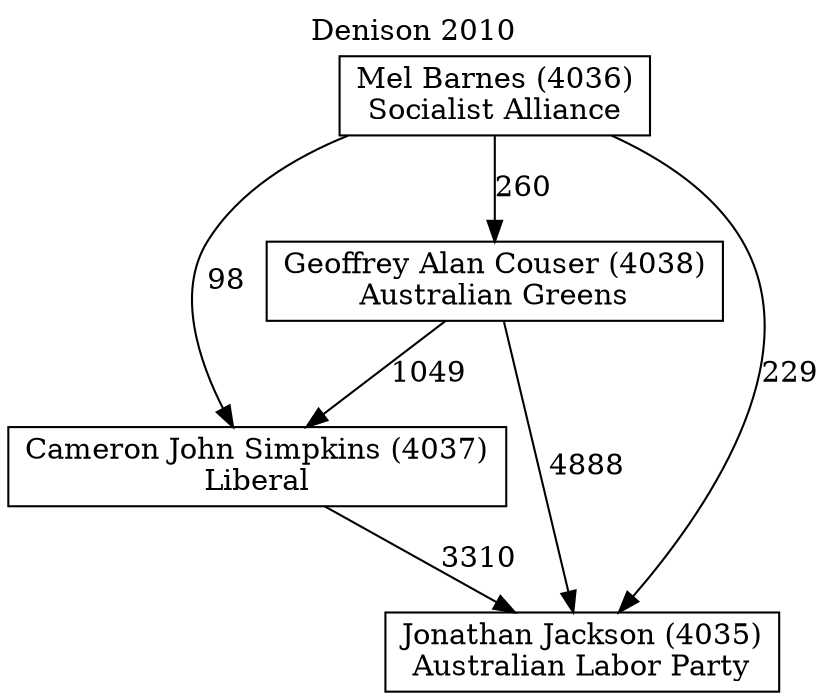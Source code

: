 // House preference flow
digraph "Jonathan Jackson (4035)_Denison_2010" {
	graph [label="Denison 2010" labelloc=t mclimit=10]
	node [shape=box]
	"Cameron John Simpkins (4037)" [label="Cameron John Simpkins (4037)
Liberal"]
	"Geoffrey Alan Couser (4038)" [label="Geoffrey Alan Couser (4038)
Australian Greens"]
	"Jonathan Jackson (4035)" [label="Jonathan Jackson (4035)
Australian Labor Party"]
	"Mel Barnes (4036)" [label="Mel Barnes (4036)
Socialist Alliance"]
	"Cameron John Simpkins (4037)" -> "Jonathan Jackson (4035)" [label=3310]
	"Geoffrey Alan Couser (4038)" -> "Cameron John Simpkins (4037)" [label=1049]
	"Geoffrey Alan Couser (4038)" -> "Jonathan Jackson (4035)" [label=4888]
	"Mel Barnes (4036)" -> "Cameron John Simpkins (4037)" [label=98]
	"Mel Barnes (4036)" -> "Geoffrey Alan Couser (4038)" [label=260]
	"Mel Barnes (4036)" -> "Jonathan Jackson (4035)" [label=229]
}

